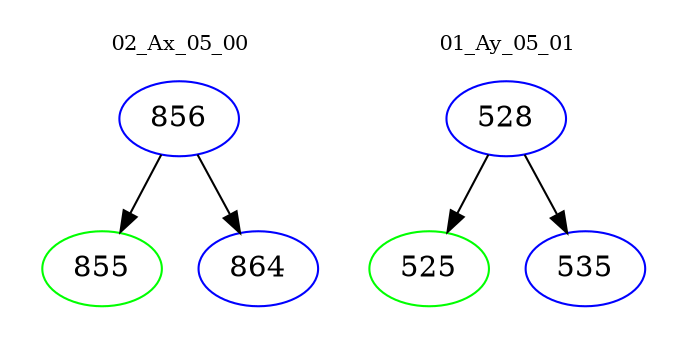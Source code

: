 digraph{
subgraph cluster_0 {
color = white
label = "02_Ax_05_00";
fontsize=10;
T0_856 [label="856", color="blue"]
T0_856 -> T0_855 [color="black"]
T0_855 [label="855", color="green"]
T0_856 -> T0_864 [color="black"]
T0_864 [label="864", color="blue"]
}
subgraph cluster_1 {
color = white
label = "01_Ay_05_01";
fontsize=10;
T1_528 [label="528", color="blue"]
T1_528 -> T1_525 [color="black"]
T1_525 [label="525", color="green"]
T1_528 -> T1_535 [color="black"]
T1_535 [label="535", color="blue"]
}
}

